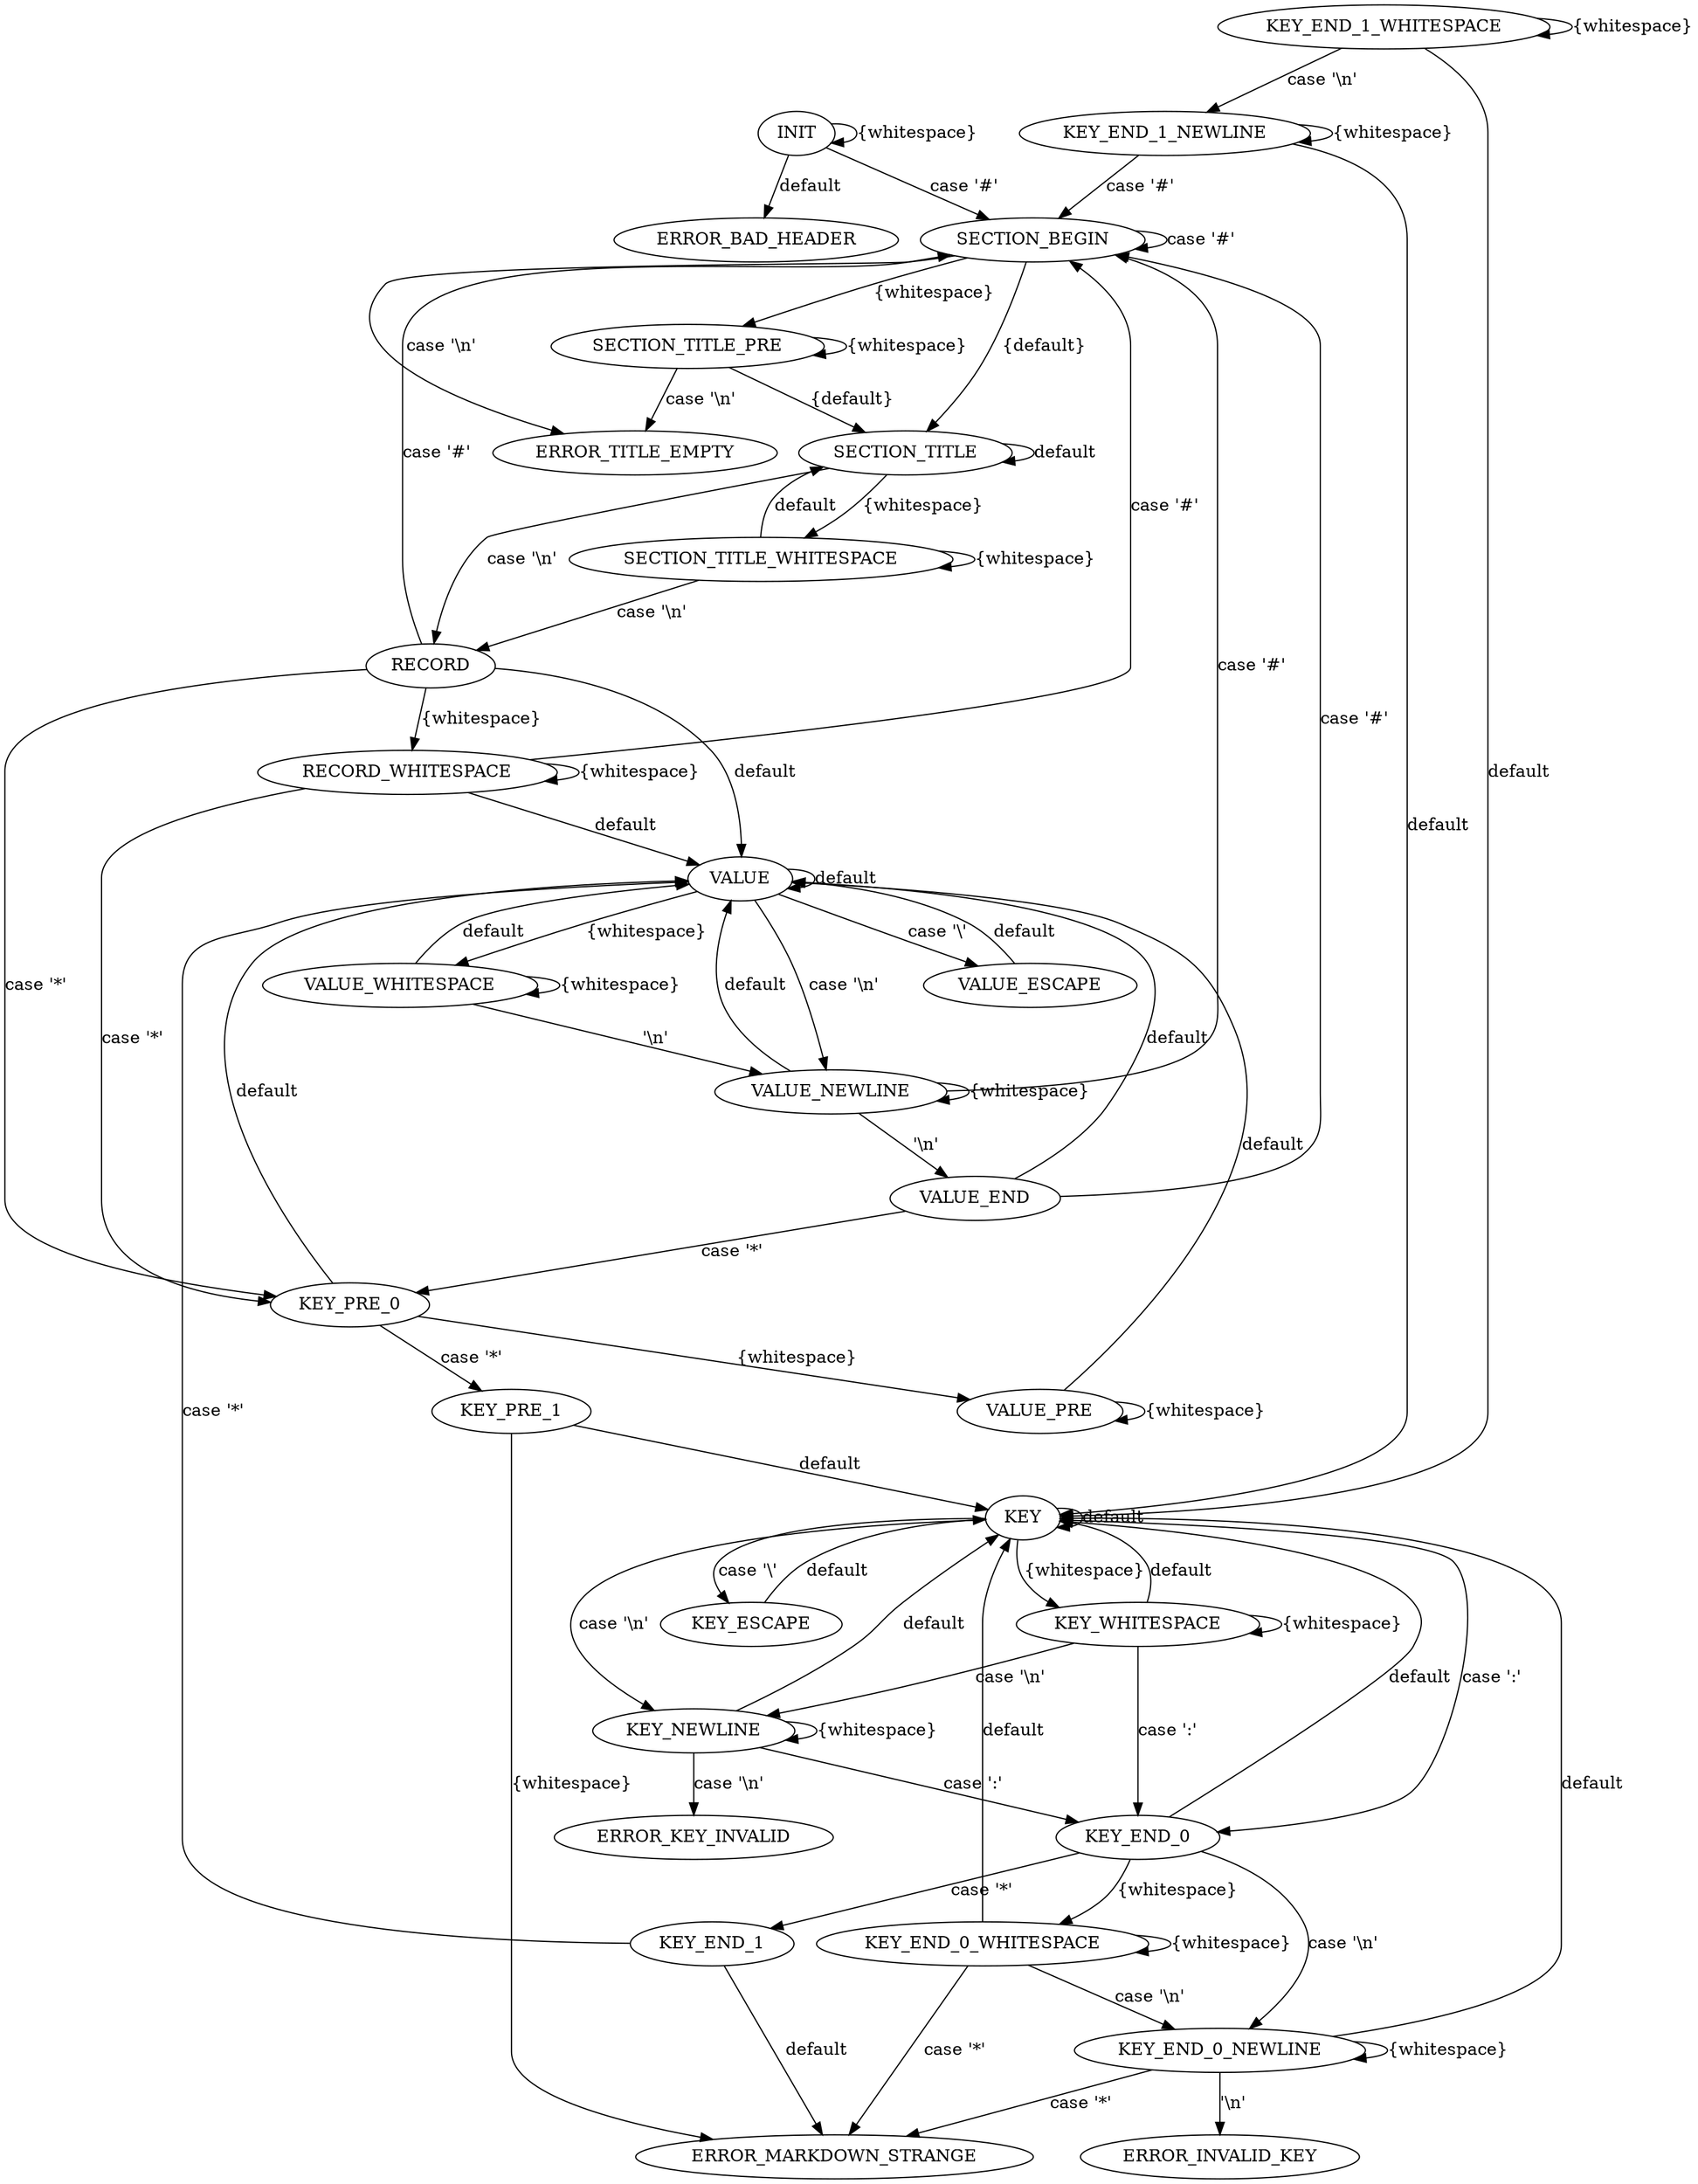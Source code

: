 digraph "Parser"
	{
	"INIT"->"SECTION_BEGIN"[label="case '#'"]
	"INIT"->"INIT"[label="{whitespace}"]
	"INIT"->"ERROR_BAD_HEADER"[label="default"]

	"SECTION_BEGIN"->"SECTION_BEGIN"[label="case '#'"]
	"SECTION_BEGIN"->"ERROR_TITLE_EMPTY"[label="case '\\n'"]
	"SECTION_BEGIN"->"SECTION_TITLE_PRE"[label="{whitespace}"]
	"SECTION_BEGIN"->"SECTION_TITLE"[label="{default}"]

	"SECTION_TITLE_PRE"->"ERROR_TITLE_EMPTY"[label="case '\\n'"]
	"SECTION_TITLE_PRE"->"SECTION_TITLE_PRE"[label="{whitespace}"]
	"SECTION_TITLE_PRE"->"SECTION_TITLE"[label="{default}"]

	"SECTION_TITLE"->"RECORD"[label="case '\\n'"]
	"SECTION_TITLE"->"SECTION_TITLE_WHITESPACE"[label="{whitespace}"]
	"SECTION_TITLE"->"SECTION_TITLE"[label="default"]

	"SECTION_TITLE_WHITESPACE"->"SECTION_TITLE_WHITESPACE"[label="{whitespace}"]
	"SECTION_TITLE_WHITESPACE"->"RECORD"[label="case '\\n'"]
	"SECTION_TITLE_WHITESPACE"->"SECTION_TITLE"[label="default"]

	"RECORD"->"RECORD_WHITESPACE"[label="{whitespace}"]
	"RECORD"->"KEY_PRE_0"[label="case '*'"]
	"RECORD"->"SECTION_BEGIN"[label="case '#'"]
	"RECORD"->"VALUE"[label="default"]

	"RECORD_WHITESPACE"->"RECORD_WHITESPACE"[label="{whitespace}"]
	"RECORD_WHITESPACE"->"KEY_PRE_0"[label="case '*'"]
	"RECORD_WHITESPACE"->"SECTION_BEGIN"[label="case '#'"]
	"RECORD_WHITESPACE"->"VALUE"[label="default"]

	"VALUE"->"VALUE_NEWLINE"[label="case '\\n'"]
	"VALUE"->"VALUE_WHITESPACE"[label="{whitespace}"]
	"VALUE"->"VALUE_ESCAPE"[label="case '\\'"]
	"VALUE"->"VALUE"[label="default"]
        "VALUE_ESCAPE"->"VALUE"[label="default"]

	"VALUE_WHITESPACE"->"VALUE_NEWLINE"[label="'\\n'"]
	"VALUE_WHITESPACE"->"VALUE_WHITESPACE"[label="{whitespace}"]
	"VALUE_WHITESPACE"->"VALUE"[label="default"]

	"VALUE_NEWLINE"->"VALUE_END"[label="'\\n'"]
	"VALUE_NEWLINE"->"VALUE_NEWLINE"[label="{whitespace}"]
        "VALUE_NEWLINE"->"SECTION_BEGIN"[label="case '#'"]
	"VALUE_NEWLINE"->"VALUE"[label="default"]

	"VALUE_END"->"KEY_PRE_0"[label="case '*'"]
	"VALUE_END"->"SECTION_BEGIN"[label="case '#'"]
	"VALUE_END"->"VALUE"[label="default"]

	"KEY_PRE_0"->"KEY_PRE_1"[label="case '*'"]
	"KEY_PRE_0"->"VALUE_PRE"[label="{whitespace}"]
	"KEY_PRE_0"->"VALUE"[label="default"]

	"VALUE_PRE"->"VALUE_PRE"[label="{whitespace}"]
	"VALUE_PRE"->"VALUE"[label="default"]

	"KEY_PRE_1"->"ERROR_MARKDOWN_STRANGE"[label="{whitespace}"]
	"KEY_PRE_1"->"KEY"[label="default"]

	"KEY"->"KEY_NEWLINE"[label="case '\\n'"]
	"KEY"->"KEY_WHITESPACE"[label="{whitespace}"]
	"KEY"->"KEY_END_0"[label="case ':'"]
	"KEY"->"KEY_ESCAPE"[label="case '\\'"]
	"KEY"->"KEY"[label="default"]

	"KEY_ESCAPE"->"KEY"[label="default"]

	"KEY_NEWLINE"->"ERROR_KEY_INVALID"[label="case '\\n'"]
	"KEY_NEWLINE"->"KEY_NEWLINE"[label="{whitespace}"]
	"KEY_NEWLINE"->"KEY_END_0"[label="case ':'"]
	"KEY_NEWLINE"->"KEY"[label="default"]

	"KEY_WHITESPACE"->"KEY_NEWLINE"[label="case '\\n'"]
	"KEY_WHITESPACE"->"KEY_WHITESPACE"[label="{whitespace}"]
	"KEY_WHITESPACE"->"KEY"[label="default"]
	"KEY_WHITESPACE"->"KEY_END_0"[label="case ':'"]

	"KEY_END_0"->"KEY_END_0_NEWLINE"[label="case '\\n'"]
	"KEY_END_0"->"KEY_END_0_WHITESPACE"[label="{whitespace}"]
	"KEY_END_0"->"KEY_END_1"[label="case '*'"]
	"KEY_END_0"->"KEY"[label="default"]


	"KEY_END_0_WHITESPACE"->"KEY_END_0_NEWLINE"[label="case '\\n'"]
	"KEY_END_0_WHITESPACE"->"KEY_END_0_WHITESPACE"[label="{whitespace}"]
	"KEY_END_0_WHITESPACE"->"ERROR_MARKDOWN_STRANGE"[label="case '*'"]
	"KEY_END_0_WHITESPACE"->"KEY"[label="default"]

	"KEY_END_0_NEWLINE"->"ERROR_INVALID_KEY"[label="'\\n'"]
	"KEY_END_0_NEWLINE"->"KEY_END_0_NEWLINE"[label="{whitespace}"]
	"KEY_END_0_NEWLINE"->"ERROR_MARKDOWN_STRANGE"[label="case '*'"]
	"KEY_END_0_NEWLINE"->"KEY"[label="default"]

	"KEY_END_1"->"VALUE"[label="case '*'"]
	"KEY_END_1"->"ERROR_MARKDOWN_STRANGE"[label="default"]

	"KEY_END_1_WHITESPACE"->"KEY_END_1_NEWLINE"[label="case '\\n'"]
	"KEY_END_1_WHITESPACE"->"KEY_END_1_WHITESPACE"[label="{whitespace}"]
	"KEY_END_1_WHITESPACE"->"KEY"[label="default"]

	"KEY_END_1_NEWLINE"->"KEY_END_1_NEWLINE"[label="{whitespace}"]
	"KEY_END_1_NEWLINE"->"SECTION_BEGIN"[label="case '#'"]
	"KEY_END_1_NEWLINE"->"KEY"[label="default"]
	}
